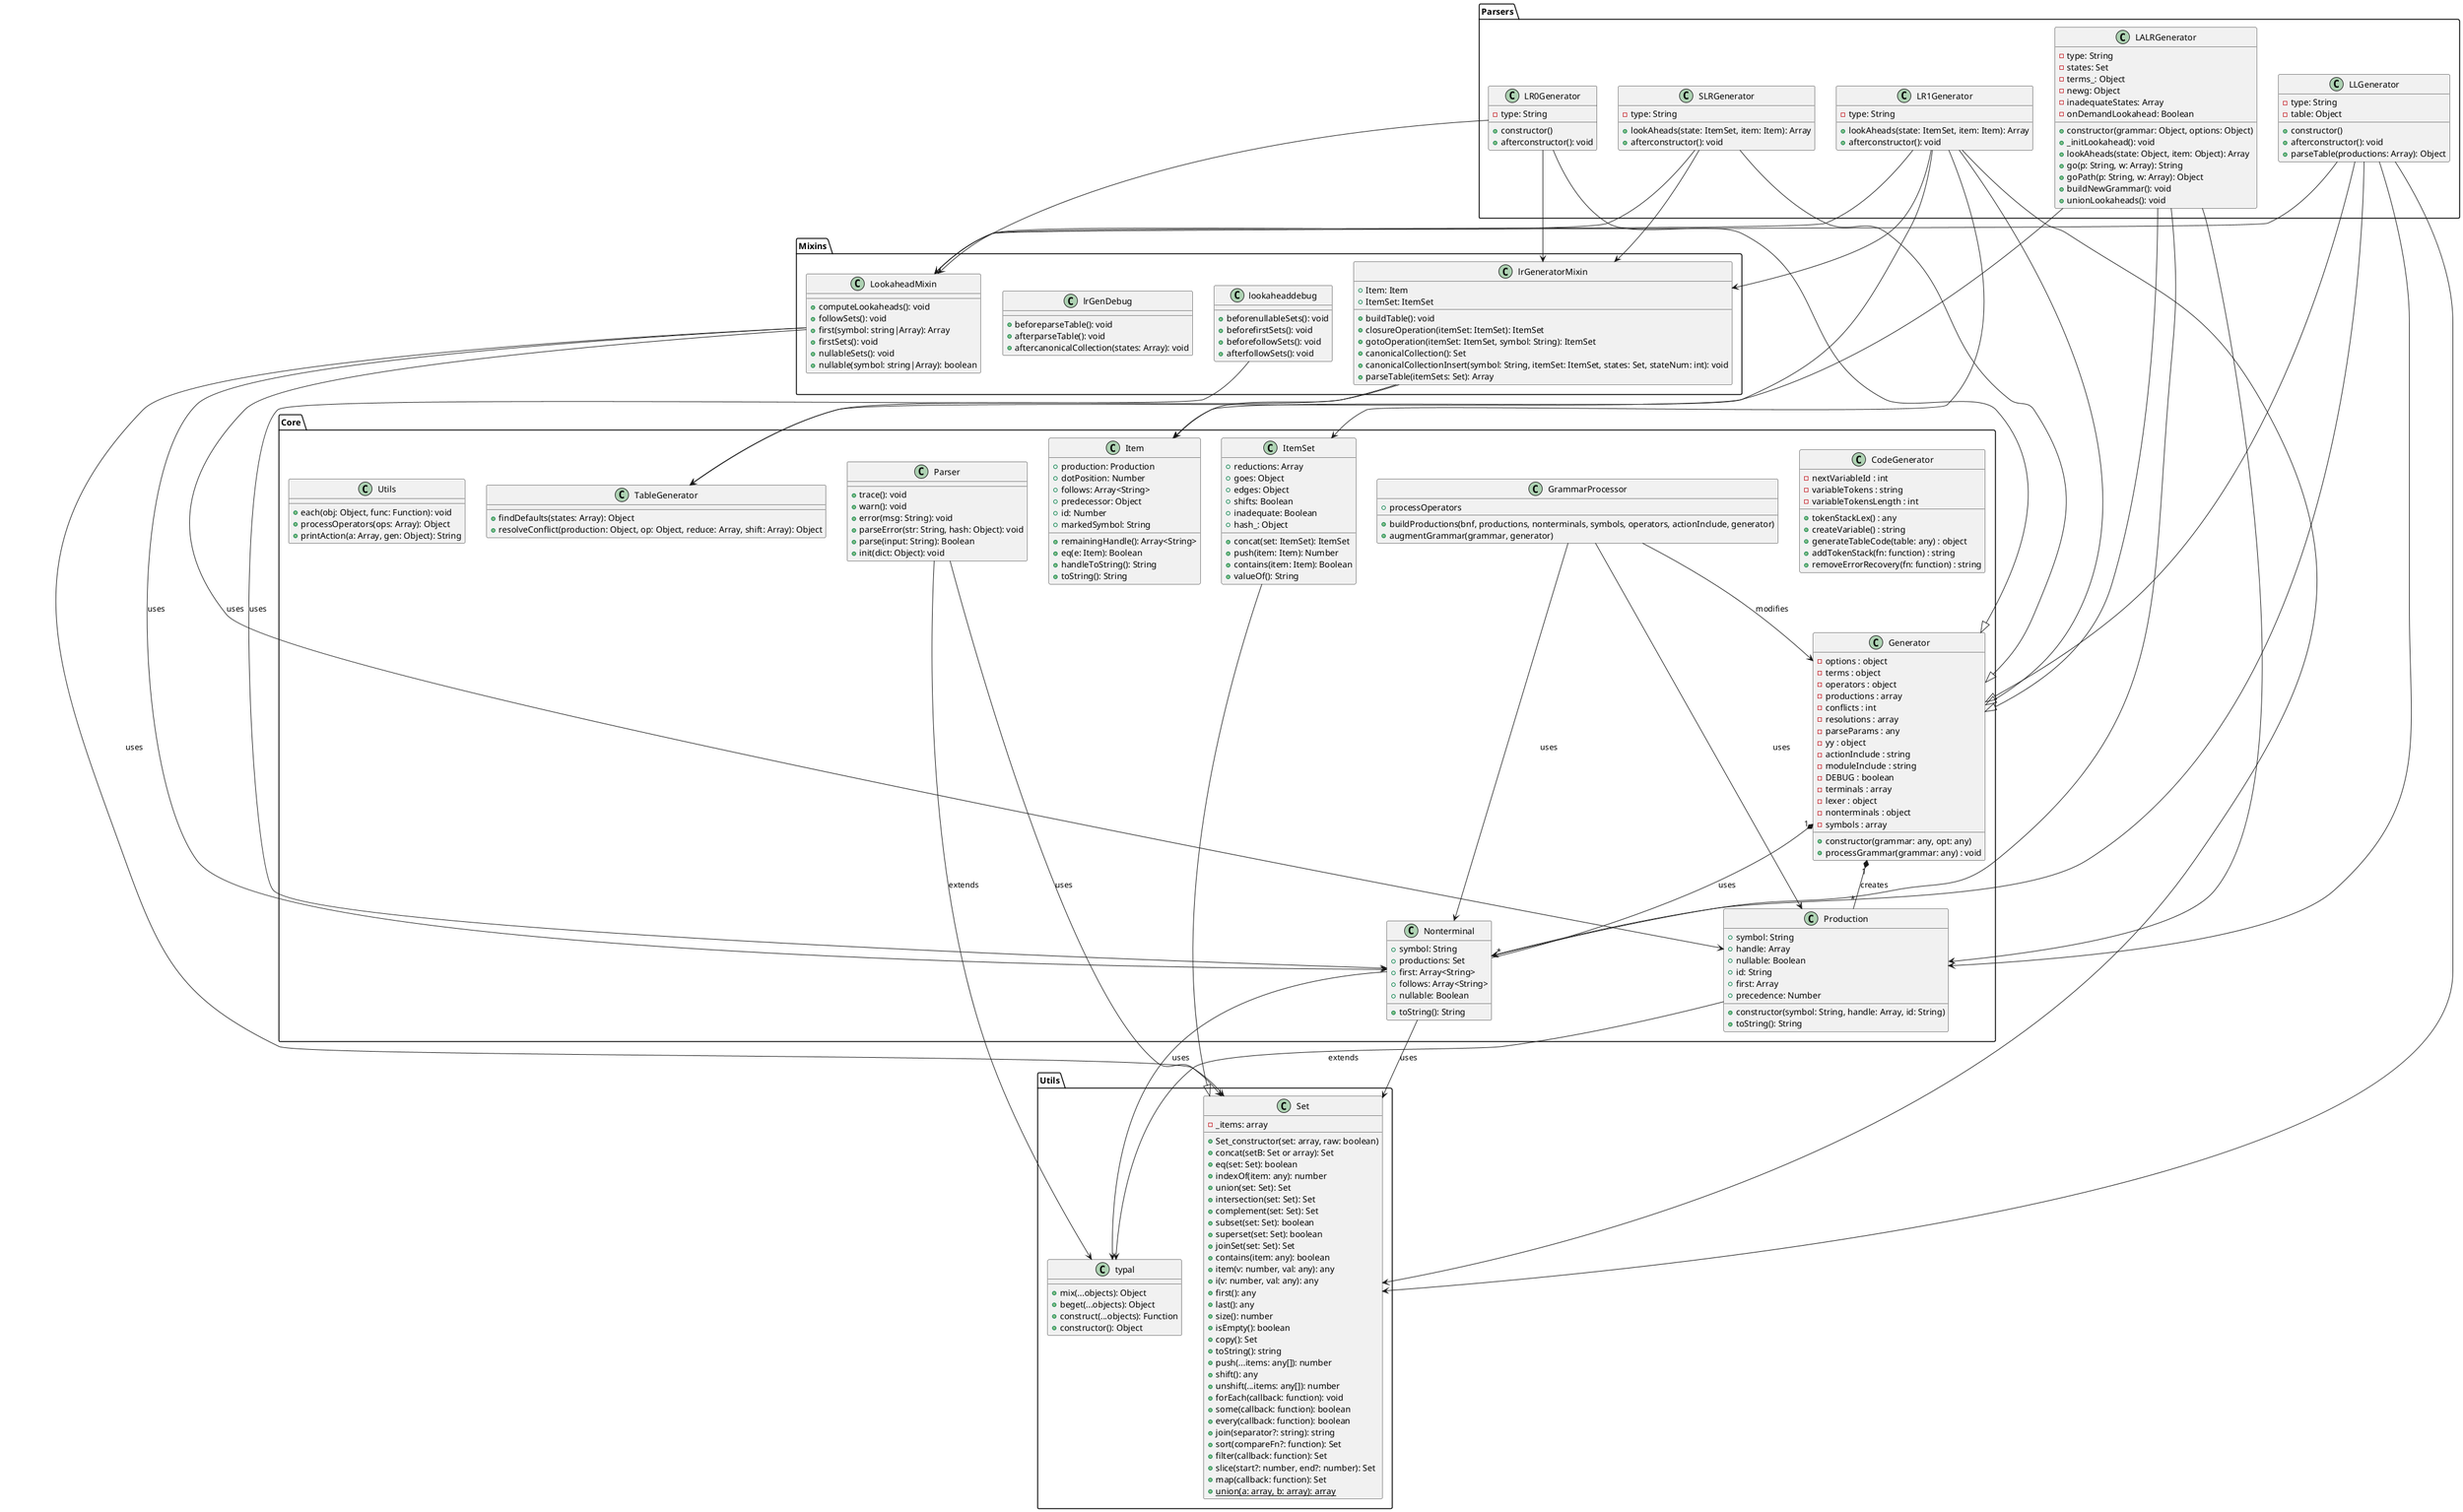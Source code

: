 @startuml
package "Core" {

class CodeGenerator {
  - nextVariableId : int
  - variableTokens : string
  - variableTokensLength : int

  + tokenStackLex() : any
  + createVariable() : string
  + generateTableCode(table: any) : object
  + addTokenStack(fn: function) : string
  + removeErrorRecovery(fn: function) : string
}
class Generator {
  - options : object
  - terms : object
  - operators : object
  - productions : array
  - conflicts : int
  - resolutions : array
  - parseParams : any
  - yy : object
  - actionInclude : string
  - moduleInclude : string
  - DEBUG : boolean
  - terminals : array
  - lexer : object
  - nonterminals : object
  - symbols : array

  + constructor(grammar: any, opt: any)
  + processGrammar(grammar: any) : void
}
class GrammarProcessor {
    +processOperators
    +buildProductions(bnf, productions, nonterminals, symbols, operators, actionInclude, generator)
    +augmentGrammar(grammar, generator)
}
class Item {
    +production: Production
    +dotPosition: Number
    +follows: Array<String>
    +predecessor: Object
    +id: Number
    +markedSymbol: String
    +remainingHandle(): Array<String>
    +eq(e: Item): Boolean
    +handleToString(): String
    +toString(): String
}

class ItemSet {
    +reductions: Array
    +goes: Object
    +edges: Object
    +shifts: Boolean
    +inadequate: Boolean
    +hash_: Object
    +concat(set: ItemSet): ItemSet
    +push(item: Item): Number
    +contains(item: Item): Boolean
    +valueOf(): String
}
class Nonterminal {
    +symbol: String
    +productions: Set
    +first: Array<String>
    +follows: Array<String>
    +nullable: Boolean
    +toString(): String
}
class Parser {
    +trace(): void
    +warn(): void
    +error(msg: String): void
    +parseError(str: String, hash: Object): void
    +parse(input: String): Boolean
    +init(dict: Object): void
}
class Production {
    +symbol: String
    +handle: Array
    +nullable: Boolean
    +id: String
    +first: Array
    +precedence: Number
    +constructor(symbol: String, handle: Array, id: String)
    +toString(): String
}
class TableGenerator {
    +findDefaults(states: Array): Object
    +resolveConflict(production: Object, op: Object, reduce: Array, shift: Array): Object
}

class Utils {
    +each(obj: Object, func: Function): void
    +processOperators(ops: Array): Object
    +printAction(a: Array, gen: Object): String
}

 


}



package "Mixins" {
    class lookaheaddebug {
    +beforenullableSets(): void
    +beforefirstSets(): void
    +beforefollowSets(): void
    +afterfollowSets(): void
}
class LookaheadMixin {
    +computeLookaheads(): void
    +followSets(): void
    +first(symbol: string|Array): Array
    +firstSets(): void
    +nullableSets(): void
    +nullable(symbol: string|Array): boolean
}
class lrGenDebug {
    +beforeparseTable(): void
    +afterparseTable(): void
    +aftercanonicalCollection(states: Array): void
}
class lrGeneratorMixin {
    +buildTable(): void
    +Item: Item
    +ItemSet: ItemSet
    +closureOperation(itemSet: ItemSet): ItemSet
    +gotoOperation(itemSet: ItemSet, symbol: String): ItemSet
    +canonicalCollection(): Set
    +canonicalCollectionInsert(symbol: String, itemSet: ItemSet, states: Set, stateNum: int): void
    +parseTable(itemSets: Set): Array
}

}

package "Parsers" {
    class LALRGenerator {
    - type: String
    - states: Set
    - terms_: Object
    - newg: Object
    - inadequateStates: Array
    - onDemandLookahead: Boolean
    + constructor(grammar: Object, options: Object)
    + _initLookahead(): void
    + lookAheads(state: Object, item: Object): Array
    + go(p: String, w: Array): String
    + goPath(p: String, w: Array): Object
    + buildNewGrammar(): void
    + unionLookaheads(): void
}
class LLGenerator {
    - type: String
    - table: Object
    + constructor()
    + afterconstructor(): void
    + parseTable(productions: Array): Object
}
class LR0Generator {
    - type: String
    + constructor()
    + afterconstructor(): void
}
class LR1Generator {
    - type: String
    + lookAheads(state: ItemSet, item: Item): Array
    + afterconstructor(): void
}
class SLRGenerator {
    - type: String
    + lookAheads(state: ItemSet, item: Item): Array
    + afterconstructor(): void
}


}
package "Utils" {
    
' Define the Set class
class Set {
  -_items: array
  +Set_constructor(set: array, raw: boolean)
  +concat(setB: Set or array): Set
  +eq(set: Set): boolean
  +indexOf(item: any): number
  +union(set: Set): Set
  +intersection(set: Set): Set
  +complement(set: Set): Set
  +subset(set: Set): boolean
  +superset(set: Set): boolean
  +joinSet(set: Set): Set
  +contains(item: any): boolean
  +item(v: number, val: any): any
  +i(v: number, val: any): any
  +first(): any
  +last(): any
  +size(): number
  +isEmpty(): boolean
  +copy(): Set
  +toString(): string
  +push(...items: any[]): number
  +shift(): any
  +unshift(...items: any[]): number
  +forEach(callback: function): void
  +some(callback: function): boolean
  +every(callback: function): boolean
  +join(separator?: string): string
  +sort(compareFn?: function): Set
  +filter(callback: function): Set
  +slice(start?: number, end?: number): Set
  +map(callback: function): Set
  +union(a: array, b: array): array {static}
}
class typal {
    +mix(...objects): Object
    +beget(...objects): Object
    +construct(...objects): Function
    +constructor(): Object
}

}
Generator "1" *-- "*" Nonterminal : uses
Generator "1" *-- "*" Production : creates
Nonterminal --> Set : uses
Nonterminal --> typal : uses
GrammarProcessor --> Production : uses
GrammarProcessor --> Nonterminal : uses
GrammarProcessor --> Generator : modifies
Production --> typal : extends
Parser --> typal : extends
 
Parser --> Set : uses


 
lrGeneratorMixin --> Item

lrGeneratorMixin --> TableGenerator

LookaheadMixin --> Set: uses
LookaheadMixin --> Production: uses
LookaheadMixin --> Nonterminal: uses

lookaheaddebug --> Nonterminal: uses



SLRGenerator --|> Generator
SLRGenerator --> LookaheadMixin
SLRGenerator --> lrGeneratorMixin


LR1Generator --|> Generator
LR1Generator --> LookaheadMixin
LR1Generator --> lrGeneratorMixin
LR1Generator --> Item
LR1Generator --> ItemSet
LR1Generator --> Set

ItemSet --|> Set
LR0Generator --|> Generator
LR0Generator --> LookaheadMixin
LR0Generator --> lrGeneratorMixin



LLGenerator --|> Generator
LLGenerator --> Nonterminal
LLGenerator --> Production
LLGenerator --> Set
LLGenerator --> LookaheadMixin


LALRGenerator --|> Generator
LALRGenerator --> Nonterminal
LALRGenerator --> Production
LALRGenerator --> TableGenerator
@enduml


